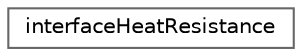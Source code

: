 digraph "Graphical Class Hierarchy"
{
 // LATEX_PDF_SIZE
  bgcolor="transparent";
  edge [fontname=Helvetica,fontsize=10,labelfontname=Helvetica,labelfontsize=10];
  node [fontname=Helvetica,fontsize=10,shape=box,height=0.2,width=0.4];
  rankdir="LR";
  Node0 [id="Node000000",label="interfaceHeatResistance",height=0.2,width=0.4,color="grey40", fillcolor="white", style="filled",URL="$classFoam_1_1phaseChangeTwoPhaseMixtures_1_1interfaceHeatResistance.html",tooltip="Interface Heat Resistance type of condensation/saturation model using spread source distribution foll..."];
}
